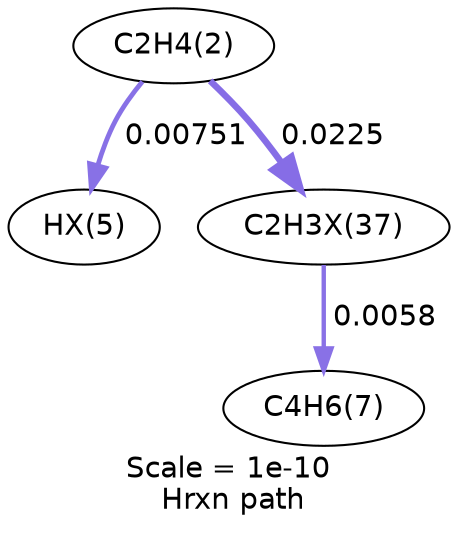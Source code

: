 digraph reaction_paths {
center=1;
s5 -> s35[fontname="Helvetica", style="setlinewidth(2.31)", arrowsize=1.15, color="0.7, 0.508, 0.9"
, label=" 0.00751"];
s5 -> s36[fontname="Helvetica", style="setlinewidth(3.14)", arrowsize=1.57, color="0.7, 0.523, 0.9"
, label=" 0.0225"];
s36 -> s8[fontname="Helvetica", style="setlinewidth(2.11)", arrowsize=1.06, color="0.7, 0.506, 0.9"
, label=" 0.0058"];
s5 [ fontname="Helvetica", label="C2H4(2)"];
s8 [ fontname="Helvetica", label="C4H6(7)"];
s35 [ fontname="Helvetica", label="HX(5)"];
s36 [ fontname="Helvetica", label="C2H3X(37)"];
 label = "Scale = 1e-10\l Hrxn path";
 fontname = "Helvetica";
}
